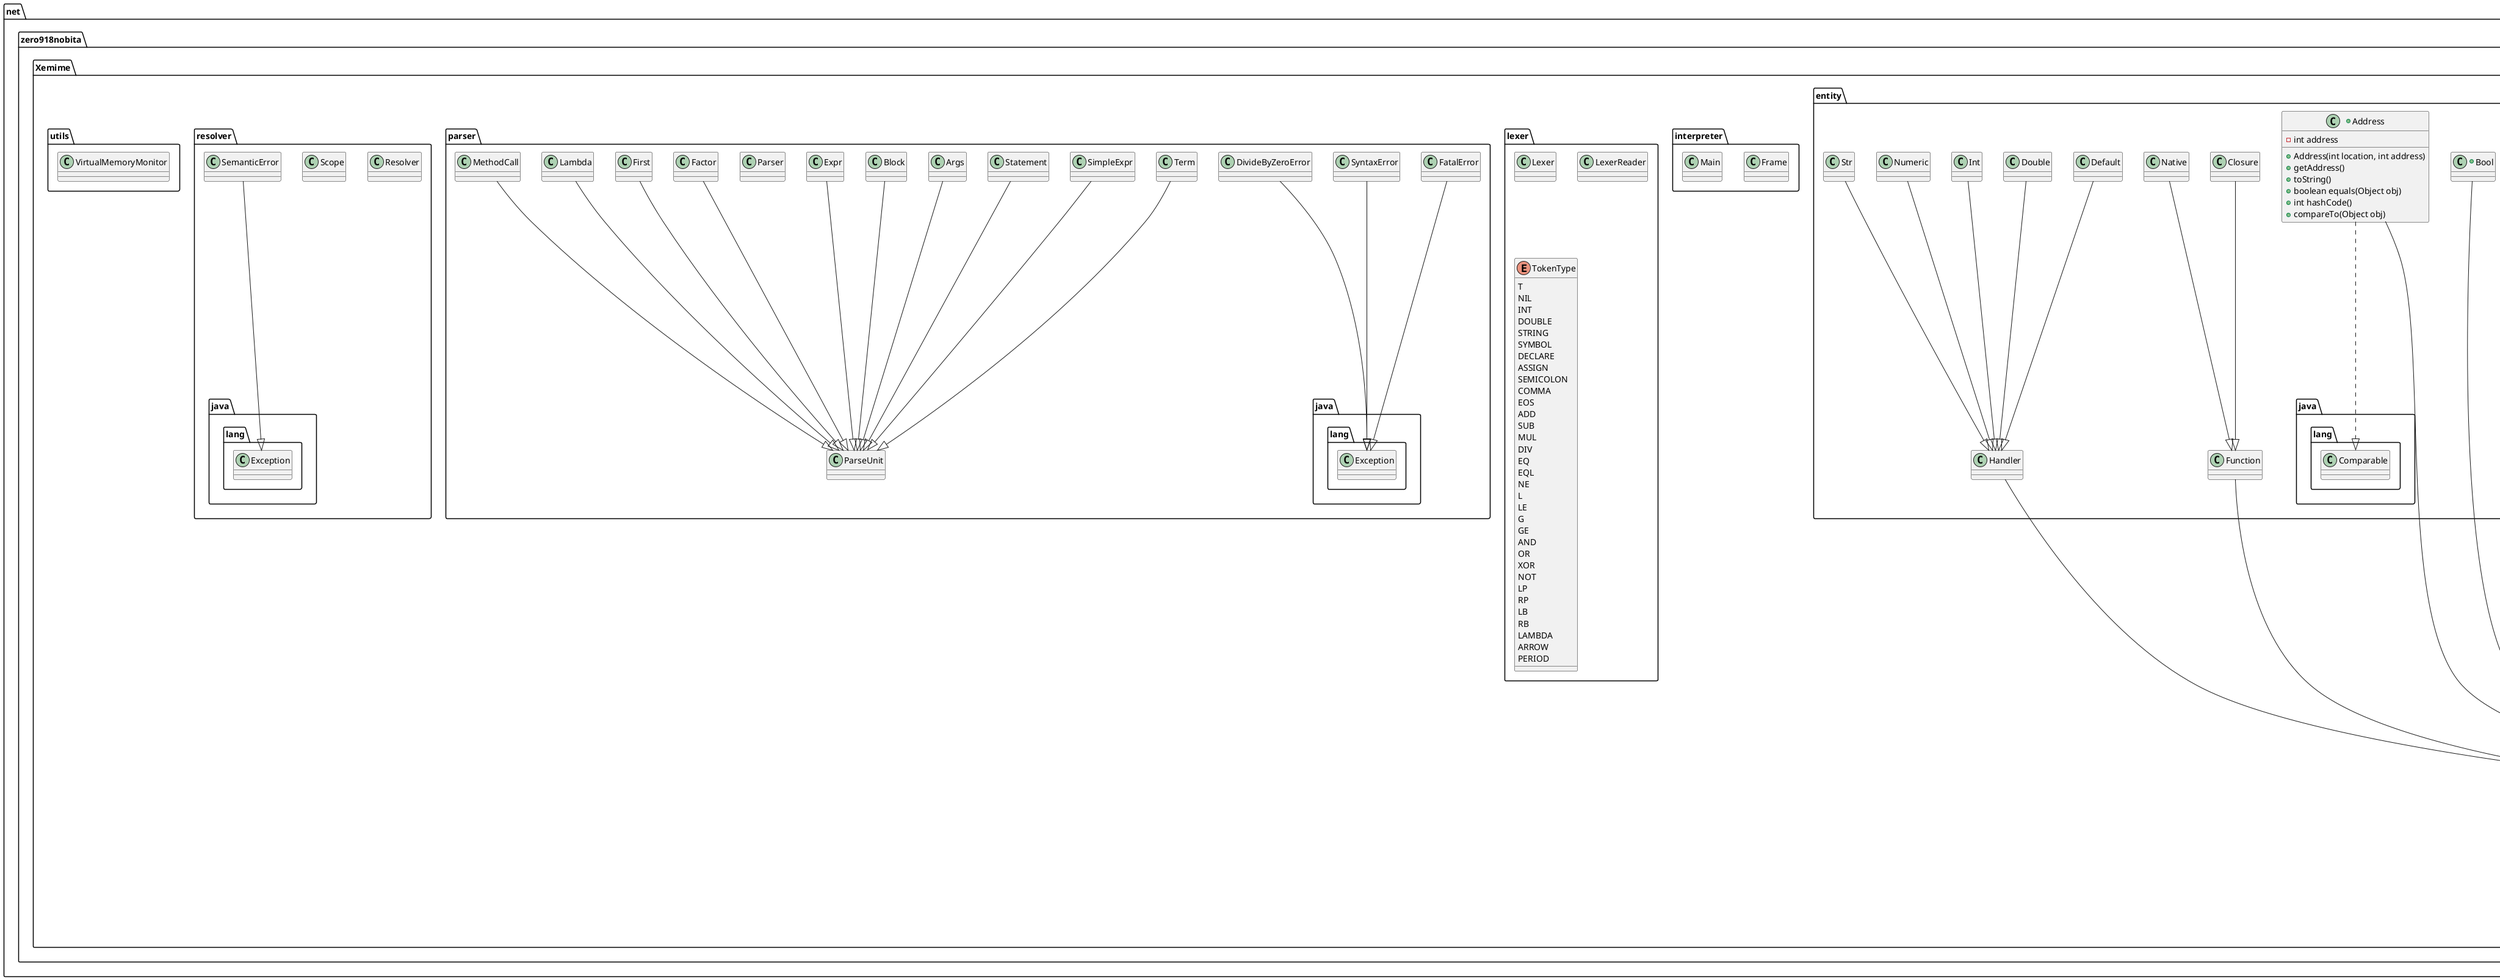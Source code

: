 @startuml{xemime.png}

package net.zero918nobita.Xemime.ast {
    +class AssignNode {
        +AssignNode(int location, Symbol symbol, Node node)
        +Node run() throws Exception
    }

    AssignNode --|> ExprNode

    +class BlockNode {
        +BlockNode(int location, ArrayList<Node> list)
        +Node run() throws Exception
    }

    BlockNode --|> Node

    +class DeclareNode {
        +DeclareNode(int location, Symbol symbol, Node node)
        +Node run() throws Exception
    }

    DeclareNode --|> ExprNode

    +class DotAssignNode {
        +DotAssignNode(int location, Node object, Symbol sym, Node rhs)
        +Node run() throws Exception
    }

    DotAssignNode --|> Node

    +class DotCallNode {
        +DotCallNode(int location, Node object, Symbol sym, ArrayList<Node> list)
        +Node run() throws Exception
    }

    DotCallNode --|> Node

    +class DotExprNode {
        +DotExprNode(int location, Node object, Symbol sym)
        +Node run() throws Exception
    }

    DotExprNode --|> Node

    +class ExprNode {
        -TokenType op
        ~Node lhs
        ~Node rhs
        +ExprNode(int location, TokenType operator, Node lhs, Node rhs)
        +Node run() throws Exception
    }

    ExprNode --|> Node

    +class FuncallNode {
        -Node func
        -ArrayList<Node> list
        +FuncallNode(int location, Node node, ArrayList<Node> list) throws Exception
    }

    FuncallNode --|> Node

    +class LambdaExprNode {
        -int line
        -ArrayList<Symbol> params
        -Node body
        +LambdaExprNode(int location, ArrayList<Symbol> params, Node body)
        +Node run() throws Exception
    }

    LambdaExprNode --|> Node

    +class MinusNode {
        -Node node
        +MinusNode(int location, Node node)
        +Node run() throws Exception
    }

    MinusNode --|> Node

    +class Node {
        -int location
        +Node(int location)
        +int getLocation()
        +Node run() throws Exception
        +Node add(Node rhs) throws Exception
        +Node sub(Node rhs) throws Exception
        +Node multiply(Node rhs) throws Exception
        +Node divide(Node rhs) throws Exception
        +Bool less(int location, Node rhs) throws Exception
        +Bool le(int location, Node rhs) throws Exception
        +Bool greater(int location, Node rhs) throws Exception
        +Bool ge(int location, Node rhs) throws Exception
        +Bool and(int location, Node rhs) throws Exception
        +Bool or(int location, Node rhs) throws Exception
        +Bool xor(int location, Node rhs) throws Exception
        +Node message(int location, Symbol symbol) throws Exception
    }

    +class NotNode {
        -Node node
        +NotNode(int location, Node node)
        +Node run() throws Exception
    }

    NotNode --|> Node

    +class Symbol {
        +Symbol(int location, String name)
        +boolean equals(Object obj)
        +int hashCode()
        +String getName()
        +{static}Symbol intern(int n, String s)
    }

    Symbol --|> Node
}

package net.zero918nobita.Xemime.entity {
    +class Address {
        -int address
        +Address(int location, int address)
        +getAddress()
        +toString()
        +boolean equals(Object obj)
        +int hashCode()
        +compareTo(Object obj)
    }

    Address --|> Node
    Address ..|> java.lang.Comparable

    +class Bool {

    }

    Bool --|> Node

    class Closure {
    }

    Closure --|> Function

    class Default {
    }

    Default --|> Handler

    class Double {
    }

    Double --|> Handler

    class Function {
    }

    Function --|> Node

    class Handler {
    }

    Handler --|> Node

    class Int {
    }

    Int --|> Handler

    class Native {
    }

    Native --|> Function

    class Numeric {
    }

    Numeric --|> Handler

    class Str {
    }

    Str --|> Handler
}

package net.zero918nobita.Xemime.interpreter {
    class Frame {
    }

    class Main {
    }
}

package net.zero918nobita.Xemime.lexer {
    class Lexer {
    }

    class LexerReader {
    }

    enum TokenType {
        T
        NIL
        INT
        DOUBLE
        STRING
        SYMBOL
        DECLARE
        ASSIGN
        SEMICOLON
        COMMA
        EOS
        ADD
        SUB
        MUL
        DIV
        EQ
        EQL
        NE
        L
        LE
        G
        GE
        AND
        OR
        XOR
        NOT
        LP
        RP
        LB
        RB
        LAMBDA
        ARROW
        PERIOD
    }
}

package net.zero918nobita.Xemime.parser {
    class Args {
    }

    Args --|> ParseUnit

    class Block {
    }

    Block --|> ParseUnit

    class DivideByZeroError {
    }

    DivideByZeroError --|> java.lang.Exception

    class Expr {
    }

    Expr --|> ParseUnit

    class Factor {
    }

    Factor --|> ParseUnit

    class FatalError {
    }

    FatalError --|> java.lang.Exception

    class First {
    }

    First --|> ParseUnit

    class Lambda {
    }

    Lambda --|> ParseUnit

    class MethodCall {
    }

    MethodCall --|> ParseUnit

    class Parser {
    }

    class ParseUnit {
    }

    class SimpleExpr {
    }

    SimpleExpr --|> ParseUnit

    class Statement {
    }

    Statement --|> ParseUnit

    class SyntaxError {
    }

    SyntaxError --|> java.lang.Exception

    class Term {
    }

    Term --|> ParseUnit
}

package net.zero918nobita.Xemime.resolver {
    class Resolver {
    }

    class Scope {
    }

    class SemanticError {
    }

    SemanticError --|> java.lang.Exception
}

package net.zero918nobita.Xemime.utils {
    class VirtualMemoryMonitor {
    }
}

@enduml
